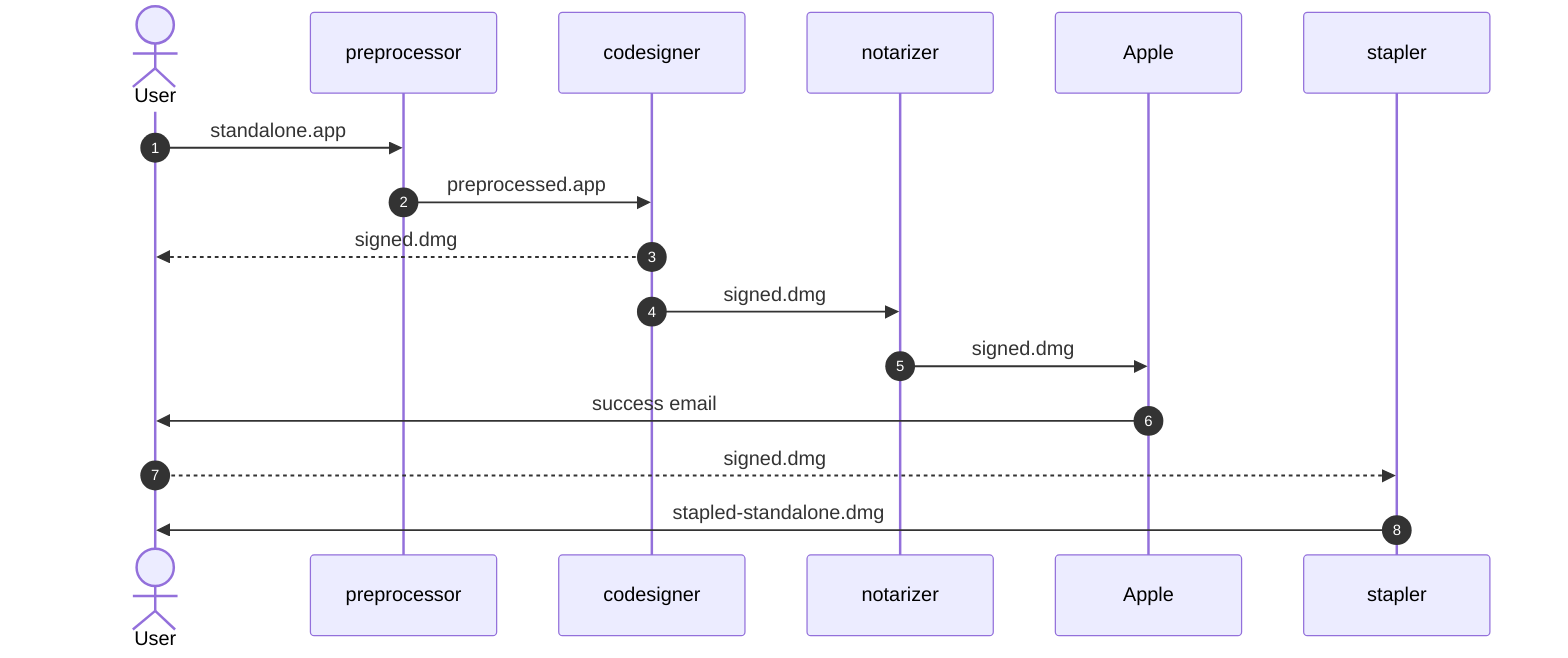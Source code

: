 sequenceDiagram
  autonumber
  actor User
  User->>preprocessor: standalone.app
  preprocessor->>codesigner: preprocessed.app
  codesigner-->>User: signed.dmg
  codesigner->>notarizer: signed.dmg
  notarizer->>Apple: signed.dmg
  Apple->>User: success email
  User-->>stapler: signed.dmg
  stapler->>User: stapled-standalone.dmg